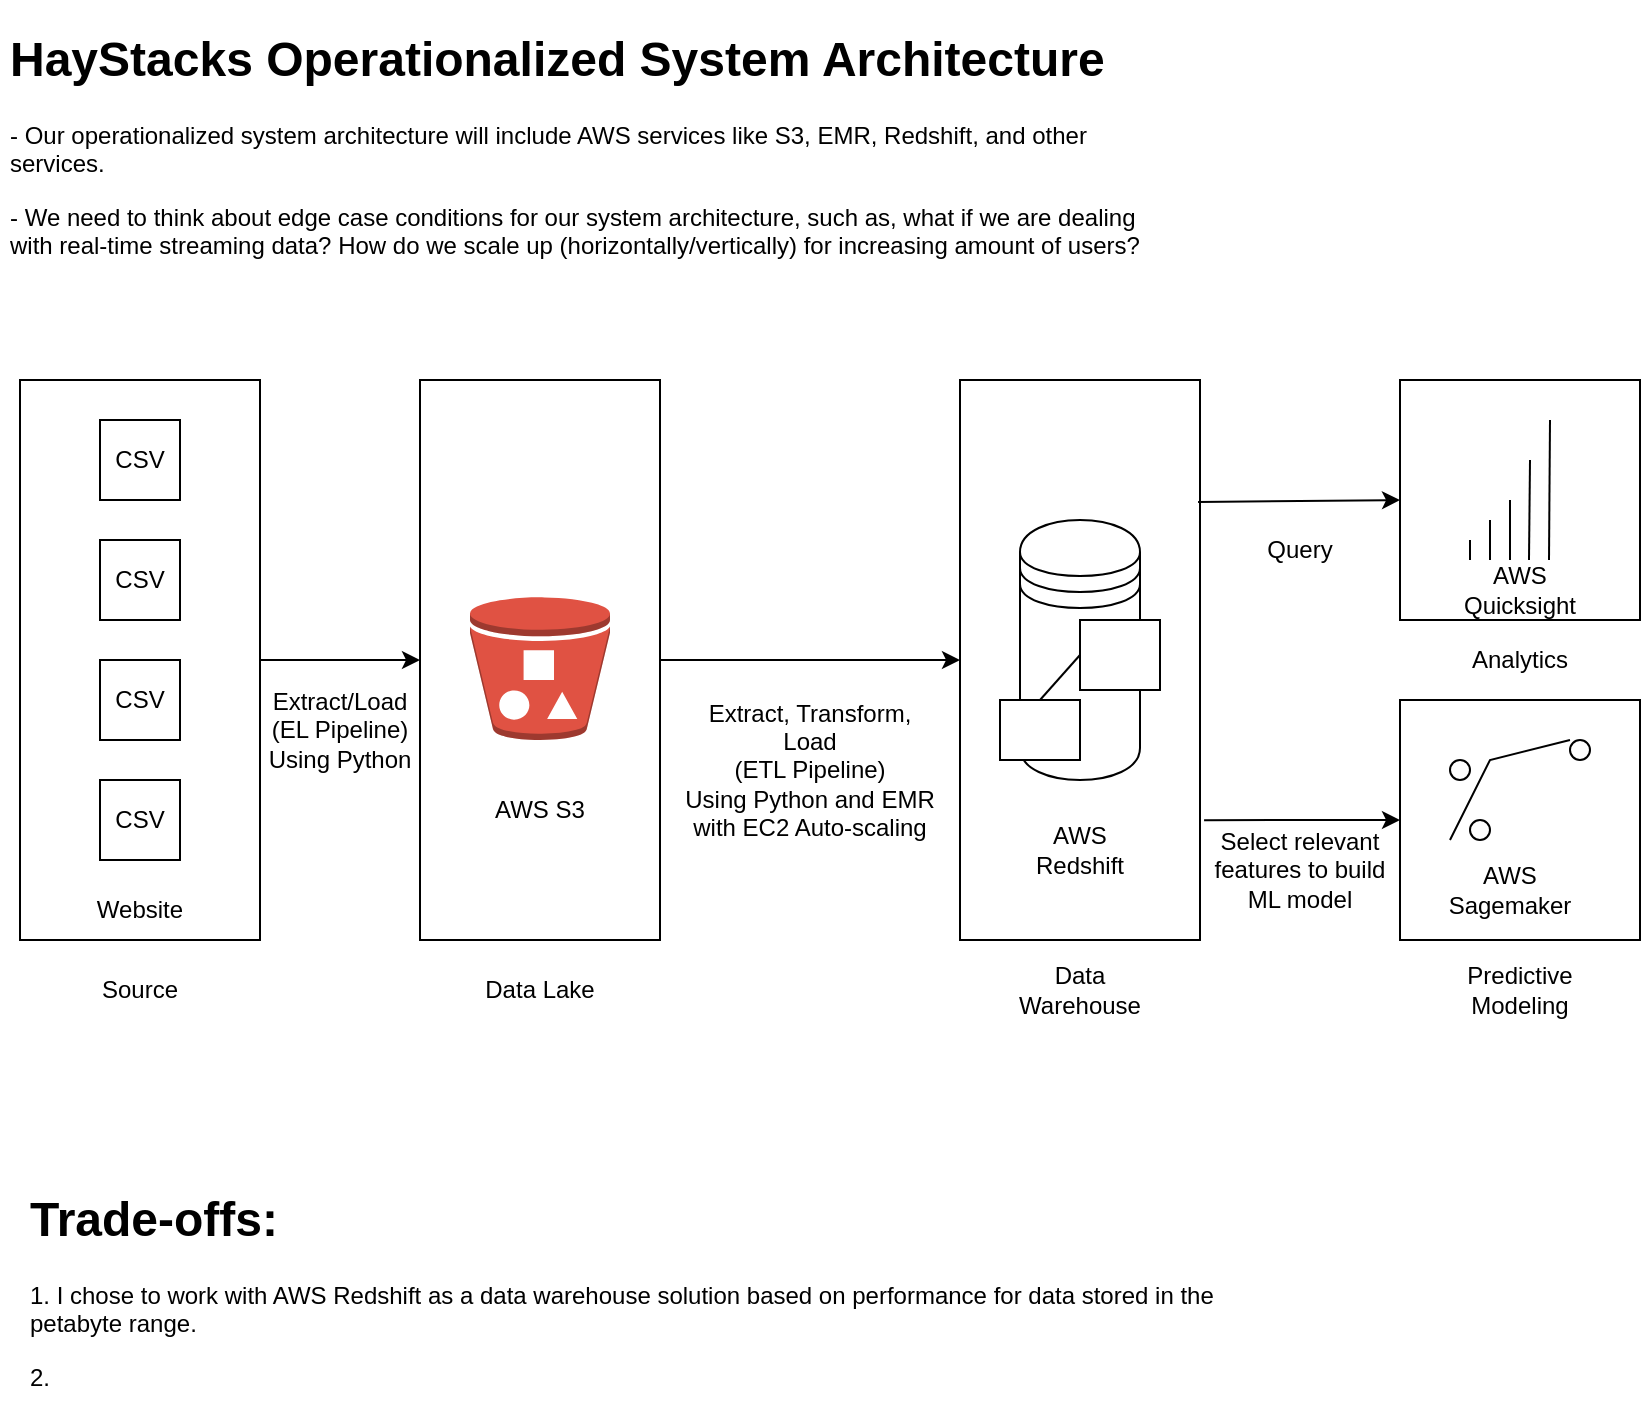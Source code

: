 <mxfile version="15.6.4" type="github">
  <diagram id="icgiSQLskEtUz7CoKG9s" name="Page-1">
    <mxGraphModel dx="1298" dy="866" grid="1" gridSize="10" guides="1" tooltips="1" connect="1" arrows="1" fold="1" page="1" pageScale="1" pageWidth="850" pageHeight="1100" math="0" shadow="0">
      <root>
        <mxCell id="0" />
        <mxCell id="1" parent="0" />
        <mxCell id="Cqt-nsCRII5KMIGJ585b-10" value="" style="rounded=0;whiteSpace=wrap;html=1;fontColor=default;strokeColor=default;fillColor=default;" vertex="1" parent="1">
          <mxGeometry x="510" y="200" width="120" height="280" as="geometry" />
        </mxCell>
        <mxCell id="Cqt-nsCRII5KMIGJ585b-43" value="" style="shape=datastore;whiteSpace=wrap;html=1;fontColor=default;strokeColor=default;fillColor=default;" vertex="1" parent="1">
          <mxGeometry x="540" y="270" width="60" height="130" as="geometry" />
        </mxCell>
        <mxCell id="Cqt-nsCRII5KMIGJ585b-11" value="" style="rounded=0;whiteSpace=wrap;html=1;fontColor=default;strokeColor=default;fillColor=default;" vertex="1" parent="1">
          <mxGeometry x="730" y="200" width="120" height="120" as="geometry" />
        </mxCell>
        <mxCell id="Cqt-nsCRII5KMIGJ585b-1" value="&lt;h1&gt;HayStacks Operationalized System Architecture&lt;/h1&gt;&lt;p&gt;- Our operationalized system architecture will include AWS services like S3, EMR, Redshift, and other services.&lt;/p&gt;&lt;p&gt;- We need to think about edge case conditions for our system architecture, such as, what if we are dealing with real-time streaming data? How do we scale up (horizontally/vertically) for increasing amount of users?&lt;/p&gt;" style="text;html=1;strokeColor=none;fillColor=none;spacing=5;spacingTop=-20;whiteSpace=wrap;overflow=hidden;rounded=0;fontColor=default;" vertex="1" parent="1">
          <mxGeometry x="30" y="20" width="590" height="120" as="geometry" />
        </mxCell>
        <mxCell id="Cqt-nsCRII5KMIGJ585b-2" value="" style="rounded=0;whiteSpace=wrap;html=1;fontColor=default;fillColor=default;strokeColor=default;" vertex="1" parent="1">
          <mxGeometry x="40" y="200" width="120" height="280" as="geometry" />
        </mxCell>
        <mxCell id="Cqt-nsCRII5KMIGJ585b-3" value="CSV" style="whiteSpace=wrap;html=1;aspect=fixed;fontColor=default;strokeColor=default;fillColor=default;" vertex="1" parent="1">
          <mxGeometry x="80" y="220" width="40" height="40" as="geometry" />
        </mxCell>
        <mxCell id="Cqt-nsCRII5KMIGJ585b-4" value="CSV" style="whiteSpace=wrap;html=1;aspect=fixed;fontColor=default;strokeColor=default;fillColor=default;" vertex="1" parent="1">
          <mxGeometry x="80" y="400" width="40" height="40" as="geometry" />
        </mxCell>
        <mxCell id="Cqt-nsCRII5KMIGJ585b-5" value="CSV" style="whiteSpace=wrap;html=1;aspect=fixed;fontColor=default;strokeColor=default;fillColor=default;" vertex="1" parent="1">
          <mxGeometry x="80" y="340" width="40" height="40" as="geometry" />
        </mxCell>
        <mxCell id="Cqt-nsCRII5KMIGJ585b-6" value="CSV" style="whiteSpace=wrap;html=1;aspect=fixed;fontColor=default;strokeColor=default;fillColor=default;" vertex="1" parent="1">
          <mxGeometry x="80" y="280" width="40" height="40" as="geometry" />
        </mxCell>
        <mxCell id="Cqt-nsCRII5KMIGJ585b-7" value="Website" style="text;html=1;strokeColor=none;fillColor=none;align=center;verticalAlign=middle;whiteSpace=wrap;rounded=0;fontColor=default;" vertex="1" parent="1">
          <mxGeometry x="70" y="450" width="60" height="30" as="geometry" />
        </mxCell>
        <mxCell id="Cqt-nsCRII5KMIGJ585b-8" value="Source" style="text;html=1;strokeColor=none;fillColor=none;align=center;verticalAlign=middle;whiteSpace=wrap;rounded=0;fontColor=default;" vertex="1" parent="1">
          <mxGeometry x="70" y="490" width="60" height="30" as="geometry" />
        </mxCell>
        <mxCell id="Cqt-nsCRII5KMIGJ585b-9" value="" style="rounded=0;whiteSpace=wrap;html=1;fontColor=default;strokeColor=default;fillColor=default;" vertex="1" parent="1">
          <mxGeometry x="240" y="200" width="120" height="280" as="geometry" />
        </mxCell>
        <mxCell id="Cqt-nsCRII5KMIGJ585b-12" value="" style="rounded=0;whiteSpace=wrap;html=1;fontColor=default;strokeColor=default;fillColor=default;" vertex="1" parent="1">
          <mxGeometry x="730" y="360" width="120" height="120" as="geometry" />
        </mxCell>
        <mxCell id="Cqt-nsCRII5KMIGJ585b-21" value="AWS Sagemaker" style="text;html=1;strokeColor=none;fillColor=none;align=center;verticalAlign=middle;whiteSpace=wrap;rounded=0;fontColor=default;" vertex="1" parent="1">
          <mxGeometry x="755" y="440" width="60" height="30" as="geometry" />
        </mxCell>
        <mxCell id="Cqt-nsCRII5KMIGJ585b-22" value="Predictive Modeling" style="text;html=1;strokeColor=none;fillColor=none;align=center;verticalAlign=middle;whiteSpace=wrap;rounded=0;fontColor=default;" vertex="1" parent="1">
          <mxGeometry x="760" y="490" width="60" height="30" as="geometry" />
        </mxCell>
        <mxCell id="Cqt-nsCRII5KMIGJ585b-29" value="AWS Quicksight" style="text;html=1;strokeColor=none;fillColor=none;align=center;verticalAlign=middle;whiteSpace=wrap;rounded=0;fontColor=default;" vertex="1" parent="1">
          <mxGeometry x="760" y="290" width="60" height="30" as="geometry" />
        </mxCell>
        <mxCell id="Cqt-nsCRII5KMIGJ585b-30" value="Analytics" style="text;html=1;strokeColor=none;fillColor=none;align=center;verticalAlign=middle;whiteSpace=wrap;rounded=0;fontColor=default;" vertex="1" parent="1">
          <mxGeometry x="760" y="325" width="60" height="30" as="geometry" />
        </mxCell>
        <mxCell id="Cqt-nsCRII5KMIGJ585b-32" value="Data Lake" style="text;html=1;strokeColor=none;fillColor=none;align=center;verticalAlign=middle;whiteSpace=wrap;rounded=0;fontColor=default;" vertex="1" parent="1">
          <mxGeometry x="270" y="490" width="60" height="30" as="geometry" />
        </mxCell>
        <mxCell id="Cqt-nsCRII5KMIGJ585b-33" value="Data Warehouse" style="text;html=1;strokeColor=none;fillColor=none;align=center;verticalAlign=middle;whiteSpace=wrap;rounded=0;fontColor=default;" vertex="1" parent="1">
          <mxGeometry x="540" y="490" width="60" height="30" as="geometry" />
        </mxCell>
        <mxCell id="Cqt-nsCRII5KMIGJ585b-38" value="" style="rounded=0;whiteSpace=wrap;html=1;fontColor=default;strokeColor=default;fillColor=default;" vertex="1" parent="1">
          <mxGeometry x="570" y="320" width="40" height="35" as="geometry" />
        </mxCell>
        <mxCell id="Cqt-nsCRII5KMIGJ585b-39" value="" style="rounded=0;whiteSpace=wrap;html=1;fontColor=default;strokeColor=default;fillColor=default;" vertex="1" parent="1">
          <mxGeometry x="530" y="360" width="40" height="30" as="geometry" />
        </mxCell>
        <mxCell id="Cqt-nsCRII5KMIGJ585b-40" value="" style="endArrow=none;html=1;rounded=0;labelBackgroundColor=default;fontColor=default;strokeColor=default;exitX=0.5;exitY=0;exitDx=0;exitDy=0;entryX=0;entryY=0.5;entryDx=0;entryDy=0;fillColor=default;" edge="1" parent="1" source="Cqt-nsCRII5KMIGJ585b-39" target="Cqt-nsCRII5KMIGJ585b-38">
          <mxGeometry width="50" height="50" relative="1" as="geometry">
            <mxPoint x="390" y="440" as="sourcePoint" />
            <mxPoint x="440" y="390" as="targetPoint" />
          </mxGeometry>
        </mxCell>
        <mxCell id="Cqt-nsCRII5KMIGJ585b-41" value="AWS Redshift" style="text;html=1;strokeColor=none;fillColor=none;align=center;verticalAlign=middle;whiteSpace=wrap;rounded=0;fontColor=default;" vertex="1" parent="1">
          <mxGeometry x="540" y="420" width="60" height="30" as="geometry" />
        </mxCell>
        <mxCell id="Cqt-nsCRII5KMIGJ585b-42" value="" style="outlineConnect=0;dashed=0;verticalLabelPosition=bottom;verticalAlign=top;align=center;html=1;shape=mxgraph.aws3.bucket_with_objects;fillColor=#E05243;gradientColor=none;fontColor=default;strokeColor=default;" vertex="1" parent="1">
          <mxGeometry x="265" y="308.5" width="70" height="71.5" as="geometry" />
        </mxCell>
        <mxCell id="Cqt-nsCRII5KMIGJ585b-45" value="AWS S3" style="text;html=1;strokeColor=none;fillColor=none;align=center;verticalAlign=middle;whiteSpace=wrap;rounded=0;fontColor=default;" vertex="1" parent="1">
          <mxGeometry x="270" y="400" width="60" height="30" as="geometry" />
        </mxCell>
        <mxCell id="Cqt-nsCRII5KMIGJ585b-46" value="" style="endArrow=classic;html=1;rounded=0;labelBackgroundColor=default;fontColor=default;strokeColor=default;exitX=1;exitY=0.5;exitDx=0;exitDy=0;entryX=0;entryY=0.5;entryDx=0;entryDy=0;" edge="1" parent="1" source="Cqt-nsCRII5KMIGJ585b-2" target="Cqt-nsCRII5KMIGJ585b-9">
          <mxGeometry width="50" height="50" relative="1" as="geometry">
            <mxPoint x="400" y="430" as="sourcePoint" />
            <mxPoint x="450" y="380" as="targetPoint" />
          </mxGeometry>
        </mxCell>
        <mxCell id="Cqt-nsCRII5KMIGJ585b-47" value="" style="endArrow=classic;html=1;rounded=0;labelBackgroundColor=default;fontColor=default;strokeColor=default;exitX=1;exitY=0.5;exitDx=0;exitDy=0;entryX=0;entryY=0.5;entryDx=0;entryDy=0;" edge="1" parent="1" source="Cqt-nsCRII5KMIGJ585b-9" target="Cqt-nsCRII5KMIGJ585b-10">
          <mxGeometry width="50" height="50" relative="1" as="geometry">
            <mxPoint x="170" y="350" as="sourcePoint" />
            <mxPoint x="250" y="350" as="targetPoint" />
          </mxGeometry>
        </mxCell>
        <mxCell id="Cqt-nsCRII5KMIGJ585b-48" value="" style="endArrow=classic;html=1;rounded=0;labelBackgroundColor=default;fontColor=default;strokeColor=default;exitX=0.992;exitY=0.218;exitDx=0;exitDy=0;entryX=0;entryY=0.5;entryDx=0;entryDy=0;exitPerimeter=0;" edge="1" parent="1" source="Cqt-nsCRII5KMIGJ585b-10" target="Cqt-nsCRII5KMIGJ585b-11">
          <mxGeometry width="50" height="50" relative="1" as="geometry">
            <mxPoint x="170" y="350" as="sourcePoint" />
            <mxPoint x="250" y="350" as="targetPoint" />
          </mxGeometry>
        </mxCell>
        <mxCell id="Cqt-nsCRII5KMIGJ585b-49" value="" style="endArrow=classic;html=1;rounded=0;labelBackgroundColor=default;fontColor=default;strokeColor=default;exitX=1.017;exitY=0.786;exitDx=0;exitDy=0;entryX=0;entryY=0.5;entryDx=0;entryDy=0;exitPerimeter=0;" edge="1" parent="1" source="Cqt-nsCRII5KMIGJ585b-10" target="Cqt-nsCRII5KMIGJ585b-12">
          <mxGeometry width="50" height="50" relative="1" as="geometry">
            <mxPoint x="649.04" y="271.04" as="sourcePoint" />
            <mxPoint x="730" y="270" as="targetPoint" />
          </mxGeometry>
        </mxCell>
        <mxCell id="Cqt-nsCRII5KMIGJ585b-50" value="Extract/Load (EL Pipeline) Using Python" style="text;html=1;strokeColor=none;fillColor=none;align=center;verticalAlign=middle;whiteSpace=wrap;rounded=0;fontColor=default;" vertex="1" parent="1">
          <mxGeometry x="160" y="360" width="80" height="30" as="geometry" />
        </mxCell>
        <mxCell id="Cqt-nsCRII5KMIGJ585b-51" value="Extract, Transform, Load &lt;br&gt;(ETL Pipeline) &lt;br&gt;Using Python and EMR with EC2 Auto-scaling" style="text;html=1;strokeColor=none;fillColor=none;align=center;verticalAlign=middle;whiteSpace=wrap;rounded=0;fontColor=default;" vertex="1" parent="1">
          <mxGeometry x="370" y="370" width="130" height="50" as="geometry" />
        </mxCell>
        <mxCell id="Cqt-nsCRII5KMIGJ585b-52" value="Query" style="text;html=1;strokeColor=none;fillColor=none;align=center;verticalAlign=middle;whiteSpace=wrap;rounded=0;fontColor=default;" vertex="1" parent="1">
          <mxGeometry x="650" y="270" width="60" height="30" as="geometry" />
        </mxCell>
        <mxCell id="Cqt-nsCRII5KMIGJ585b-53" value="Select relevant features to build ML model" style="text;html=1;strokeColor=none;fillColor=none;align=center;verticalAlign=middle;whiteSpace=wrap;rounded=0;fontColor=default;" vertex="1" parent="1">
          <mxGeometry x="630" y="430" width="100" height="30" as="geometry" />
        </mxCell>
        <mxCell id="Cqt-nsCRII5KMIGJ585b-54" value="" style="endArrow=none;html=1;rounded=0;fontColor=default;strokeColor=default;labelBackgroundColor=default;" edge="1" parent="1">
          <mxGeometry width="50" height="50" relative="1" as="geometry">
            <mxPoint x="755" y="430" as="sourcePoint" />
            <mxPoint x="815" y="380" as="targetPoint" />
            <Array as="points">
              <mxPoint x="775" y="390" />
            </Array>
          </mxGeometry>
        </mxCell>
        <mxCell id="Cqt-nsCRII5KMIGJ585b-55" value="" style="ellipse;whiteSpace=wrap;html=1;aspect=fixed;fontColor=default;strokeColor=default;fillColor=default;labelBackgroundColor=default;" vertex="1" parent="1">
          <mxGeometry x="755" y="390" width="10" height="10" as="geometry" />
        </mxCell>
        <mxCell id="Cqt-nsCRII5KMIGJ585b-56" value="" style="ellipse;whiteSpace=wrap;html=1;aspect=fixed;fontColor=default;strokeColor=default;fillColor=default;labelBackgroundColor=default;" vertex="1" parent="1">
          <mxGeometry x="815" y="380" width="10" height="10" as="geometry" />
        </mxCell>
        <mxCell id="Cqt-nsCRII5KMIGJ585b-57" value="" style="ellipse;whiteSpace=wrap;html=1;aspect=fixed;fontColor=default;strokeColor=default;fillColor=default;labelBackgroundColor=default;" vertex="1" parent="1">
          <mxGeometry x="765" y="420" width="10" height="10" as="geometry" />
        </mxCell>
        <mxCell id="Cqt-nsCRII5KMIGJ585b-58" value="" style="endArrow=none;html=1;rounded=0;labelBackgroundColor=default;fontColor=default;strokeColor=default;" edge="1" parent="1">
          <mxGeometry width="50" height="50" relative="1" as="geometry">
            <mxPoint x="765" y="290" as="sourcePoint" />
            <mxPoint x="765" y="280" as="targetPoint" />
          </mxGeometry>
        </mxCell>
        <mxCell id="Cqt-nsCRII5KMIGJ585b-59" value="" style="endArrow=none;html=1;rounded=0;labelBackgroundColor=default;fontColor=default;strokeColor=default;" edge="1" parent="1">
          <mxGeometry width="50" height="50" relative="1" as="geometry">
            <mxPoint x="775" y="290" as="sourcePoint" />
            <mxPoint x="775" y="270" as="targetPoint" />
          </mxGeometry>
        </mxCell>
        <mxCell id="Cqt-nsCRII5KMIGJ585b-60" value="" style="endArrow=none;html=1;rounded=0;labelBackgroundColor=default;fontColor=default;strokeColor=default;" edge="1" parent="1">
          <mxGeometry width="50" height="50" relative="1" as="geometry">
            <mxPoint x="785" y="290" as="sourcePoint" />
            <mxPoint x="785" y="260" as="targetPoint" />
          </mxGeometry>
        </mxCell>
        <mxCell id="Cqt-nsCRII5KMIGJ585b-61" value="" style="endArrow=none;html=1;rounded=0;labelBackgroundColor=default;fontColor=default;strokeColor=default;" edge="1" parent="1">
          <mxGeometry width="50" height="50" relative="1" as="geometry">
            <mxPoint x="794.5" y="290" as="sourcePoint" />
            <mxPoint x="795" y="240" as="targetPoint" />
          </mxGeometry>
        </mxCell>
        <mxCell id="Cqt-nsCRII5KMIGJ585b-62" value="" style="endArrow=none;html=1;rounded=0;labelBackgroundColor=default;fontColor=default;strokeColor=default;" edge="1" parent="1">
          <mxGeometry width="50" height="50" relative="1" as="geometry">
            <mxPoint x="804.5" y="290" as="sourcePoint" />
            <mxPoint x="805" y="220" as="targetPoint" />
          </mxGeometry>
        </mxCell>
        <mxCell id="Cqt-nsCRII5KMIGJ585b-65" value="&lt;h1&gt;Trade-offs:&lt;/h1&gt;&lt;p&gt;1. I chose to work with AWS Redshift as a data warehouse solution based on performance for data stored in the petabyte range.&lt;/p&gt;&lt;p&gt;2.&amp;nbsp;&lt;/p&gt;" style="text;html=1;strokeColor=none;fillColor=none;spacing=5;spacingTop=-20;whiteSpace=wrap;overflow=hidden;rounded=0;labelBackgroundColor=default;fontColor=default;" vertex="1" parent="1">
          <mxGeometry x="40" y="600" width="620" height="120" as="geometry" />
        </mxCell>
      </root>
    </mxGraphModel>
  </diagram>
</mxfile>
